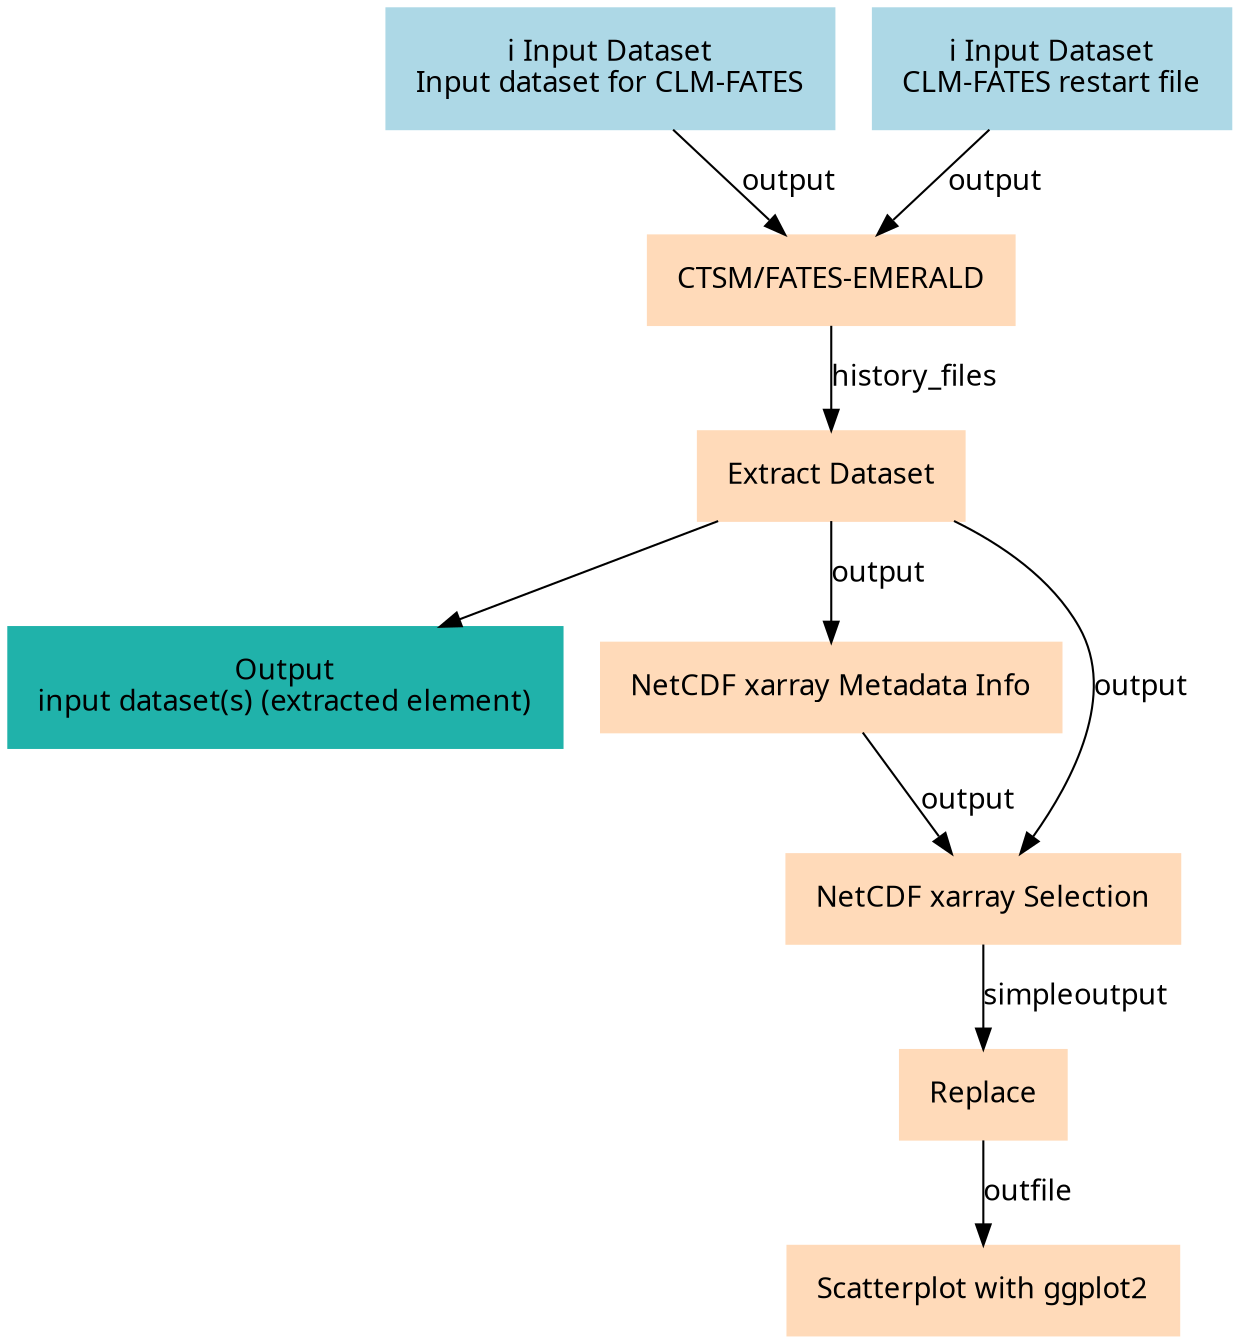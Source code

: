 digraph main {
  node [fontname="Atkinson Hyperlegible", shape=box, color=white,style=filled,color=peachpuff,margin="0.2,0.2"];
  edge [fontname="Atkinson Hyperlegible"];
  0[color=lightblue,label="ℹ️ Input Dataset\nInput dataset for CLM-FATES"]
  1[color=lightblue,label="ℹ️ Input Dataset\nCLM-FATES restart file"]
  2[label="CTSM/FATES-EMERALD"]
  1 -> 2 [label="output"]
  0 -> 2 [label="output"]
  3[label="Extract Dataset"]
  2 -> 3 [label="history_files"]
  kdebf2e31dbea46d58644586c9731cdbe[color=lightseagreen,label="Output\ninput dataset(s) (extracted element)"]
  3 -> kdebf2e31dbea46d58644586c9731cdbe
  4[label="NetCDF xarray Metadata Info"]
  3 -> 4 [label="output"]
  5[label="NetCDF xarray Selection"]
  3 -> 5 [label="output"]
  4 -> 5 [label="output"]
  6[label="Replace"]
  5 -> 6 [label="simpleoutput"]
  7[label="Scatterplot with ggplot2"]
  6 -> 7 [label="outfile"]
}